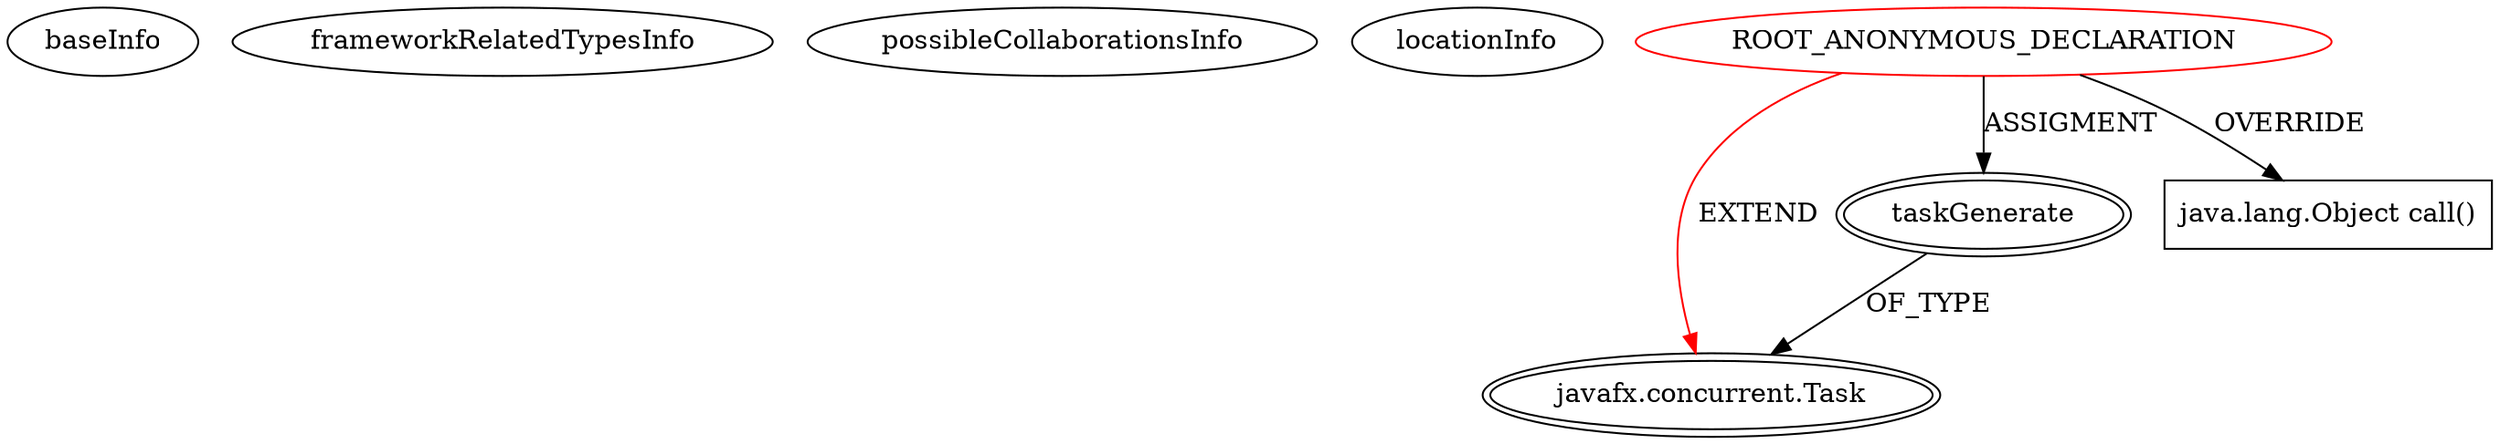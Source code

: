 digraph {
baseInfo[graphId=4660,category="extension_graph",isAnonymous=true,possibleRelation=false]
frameworkRelatedTypesInfo[0="javafx.concurrent.Task"]
possibleCollaborationsInfo[]
locationInfo[projectName="vdrhtc-PhysicsTest",filePath="/vdrhtc-PhysicsTest/PhysicsTest-master/src/calculation/SystemStateComputer.java",contextSignature="void launchBodiesUpdate()",graphId="4660"]
0[label="ROOT_ANONYMOUS_DECLARATION",vertexType="ROOT_ANONYMOUS_DECLARATION",isFrameworkType=false,color=red]
1[label="javafx.concurrent.Task",vertexType="FRAMEWORK_CLASS_TYPE",isFrameworkType=true,peripheries=2]
2[label="taskGenerate",vertexType="OUTSIDE_VARIABLE_EXPRESION",isFrameworkType=true,peripheries=2]
4[label="java.lang.Object call()",vertexType="OVERRIDING_METHOD_DECLARATION",isFrameworkType=false,shape=box]
0->1[label="EXTEND",color=red]
0->2[label="ASSIGMENT"]
2->1[label="OF_TYPE"]
0->4[label="OVERRIDE"]
}
